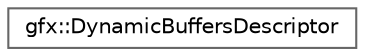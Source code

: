 digraph "Graphical Class Hierarchy"
{
 // LATEX_PDF_SIZE
  bgcolor="transparent";
  edge [fontname=Helvetica,fontsize=10,labelfontname=Helvetica,labelfontsize=10];
  node [fontname=Helvetica,fontsize=10,shape=box,height=0.2,width=0.4];
  rankdir="LR";
  Node0 [id="Node000000",label="gfx::DynamicBuffersDescriptor",height=0.2,width=0.4,color="grey40", fillcolor="white", style="filled",URL="$structgfx_1_1_dynamic_buffers_descriptor.html",tooltip="Descriptor for creating a DynamicBuffers object."];
}
